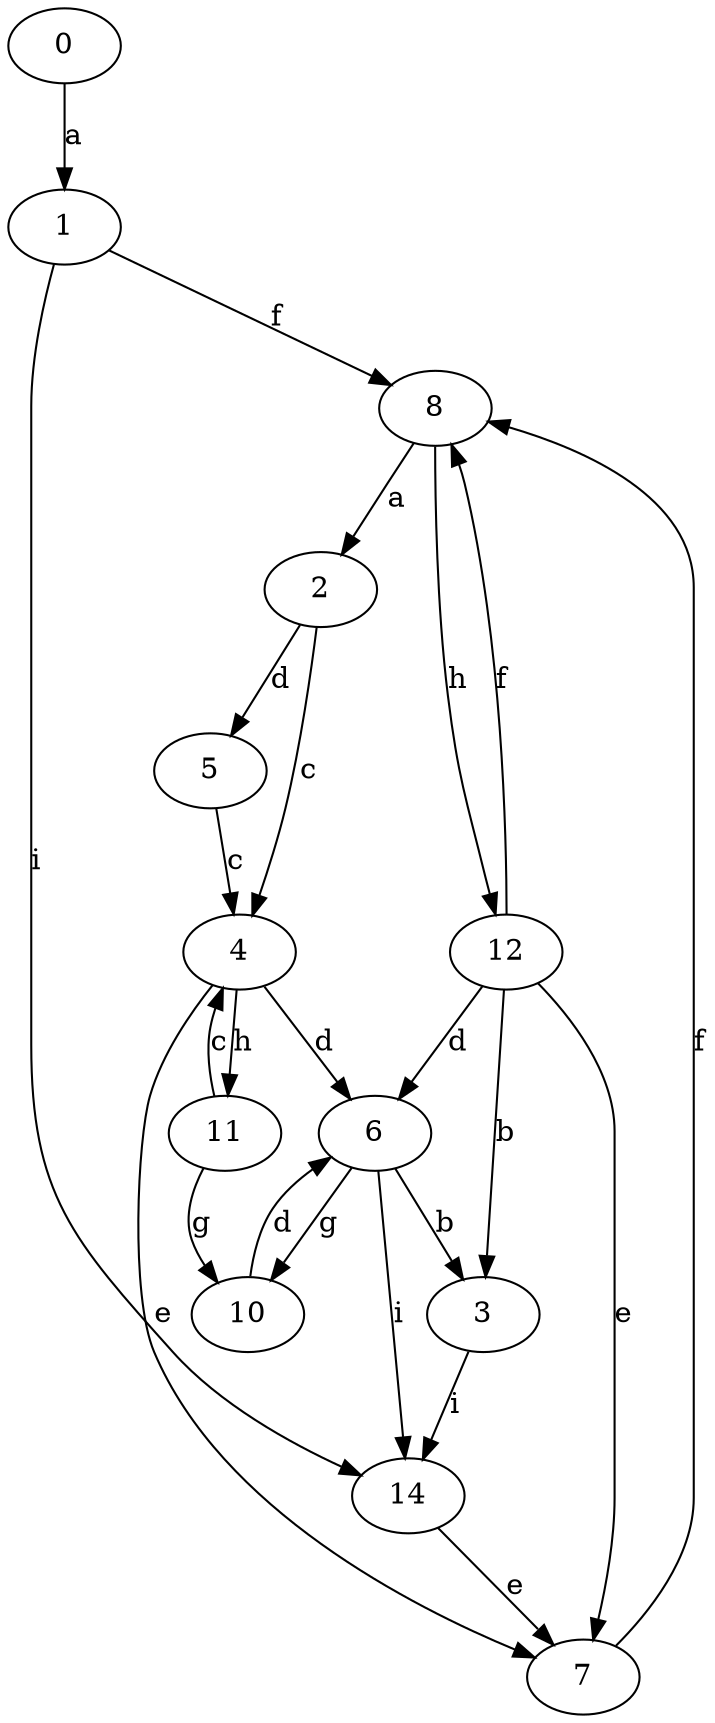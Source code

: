 strict digraph  {
0;
1;
2;
3;
4;
5;
6;
7;
8;
10;
11;
12;
14;
0 -> 1  [label=a];
1 -> 8  [label=f];
1 -> 14  [label=i];
2 -> 4  [label=c];
2 -> 5  [label=d];
3 -> 14  [label=i];
4 -> 6  [label=d];
4 -> 7  [label=e];
4 -> 11  [label=h];
5 -> 4  [label=c];
6 -> 3  [label=b];
6 -> 10  [label=g];
6 -> 14  [label=i];
7 -> 8  [label=f];
8 -> 2  [label=a];
8 -> 12  [label=h];
10 -> 6  [label=d];
11 -> 4  [label=c];
11 -> 10  [label=g];
12 -> 3  [label=b];
12 -> 6  [label=d];
12 -> 7  [label=e];
12 -> 8  [label=f];
14 -> 7  [label=e];
}
